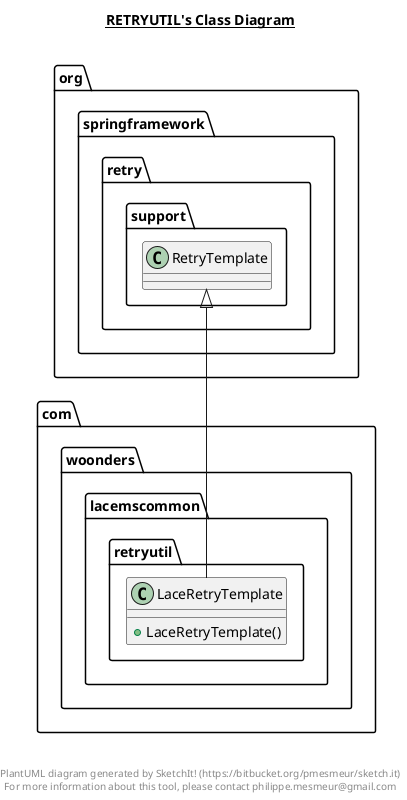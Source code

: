 @startuml

title __RETRYUTIL's Class Diagram__\n

  namespace com.woonders.lacemscommon {
    namespace retryutil {
      class com.woonders.lacemscommon.retryutil.LaceRetryTemplate {
          + LaceRetryTemplate()
      }
    }
  }
  

  com.woonders.lacemscommon.retryutil.LaceRetryTemplate -up-|> org.springframework.retry.support.RetryTemplate


right footer


PlantUML diagram generated by SketchIt! (https://bitbucket.org/pmesmeur/sketch.it)
For more information about this tool, please contact philippe.mesmeur@gmail.com
endfooter

@enduml
